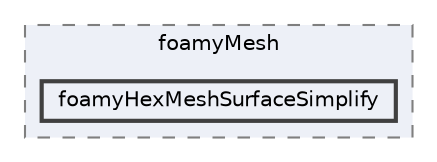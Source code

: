 digraph "applications/utilities/mesh/generation/foamyMesh/foamyHexMeshSurfaceSimplify"
{
 // LATEX_PDF_SIZE
  bgcolor="transparent";
  edge [fontname=Helvetica,fontsize=10,labelfontname=Helvetica,labelfontsize=10];
  node [fontname=Helvetica,fontsize=10,shape=box,height=0.2,width=0.4];
  compound=true
  subgraph clusterdir_525b031d9ecda2adbb84a631566a9480 {
    graph [ bgcolor="#edf0f7", pencolor="grey50", label="foamyMesh", fontname=Helvetica,fontsize=10 style="filled,dashed", URL="dir_525b031d9ecda2adbb84a631566a9480.html",tooltip=""]
  dir_33d06d7cdf37cdd9ba8f51e282514363 [label="foamyHexMeshSurfaceSimplify", fillcolor="#edf0f7", color="grey25", style="filled,bold", URL="dir_33d06d7cdf37cdd9ba8f51e282514363.html",tooltip=""];
  }
}
